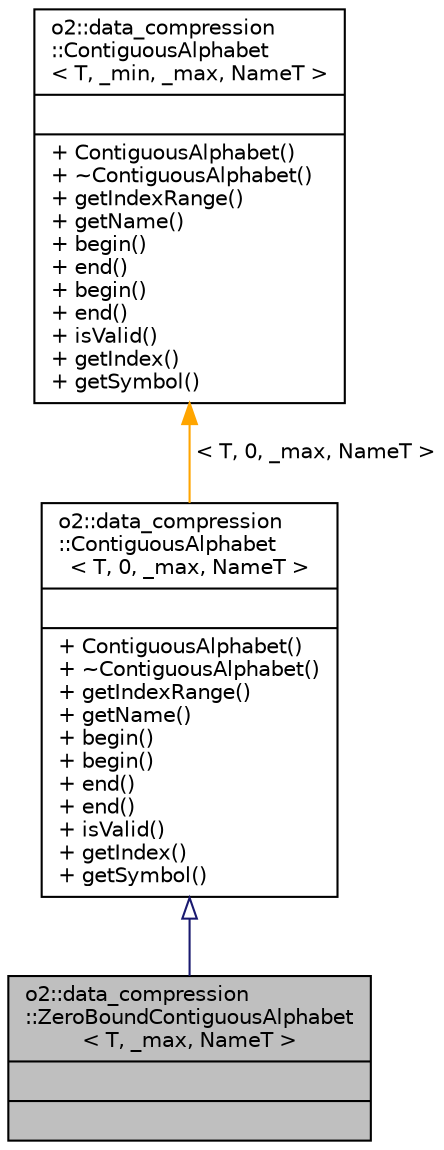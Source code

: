 digraph "o2::data_compression::ZeroBoundContiguousAlphabet&lt; T, _max, NameT &gt;"
{
 // INTERACTIVE_SVG=YES
  bgcolor="transparent";
  edge [fontname="Helvetica",fontsize="10",labelfontname="Helvetica",labelfontsize="10"];
  node [fontname="Helvetica",fontsize="10",shape=record];
  Node1 [label="{o2::data_compression\l::ZeroBoundContiguousAlphabet\l\< T, _max, NameT \>\n||}",height=0.2,width=0.4,color="black", fillcolor="grey75", style="filled" fontcolor="black"];
  Node2 -> Node1 [dir="back",color="midnightblue",fontsize="10",style="solid",arrowtail="onormal",fontname="Helvetica"];
  Node2 [label="{o2::data_compression\l::ContiguousAlphabet\l\< T, 0, _max, NameT \>\n||+ ContiguousAlphabet()\l+ ~ContiguousAlphabet()\l+ getIndexRange()\l+ getName()\l+ begin()\l+ begin()\l+ end()\l+ end()\l+ isValid()\l+ getIndex()\l+ getSymbol()\l}",height=0.2,width=0.4,color="black",URL="$d2/d25/classo2_1_1data__compression_1_1ContiguousAlphabet.html"];
  Node3 -> Node2 [dir="back",color="orange",fontsize="10",style="solid",label=" \< T, 0, _max, NameT \>" ,fontname="Helvetica"];
  Node3 [label="{o2::data_compression\l::ContiguousAlphabet\l\< T, _min, _max, NameT \>\n||+ ContiguousAlphabet()\l+ ~ContiguousAlphabet()\l+ getIndexRange()\l+ getName()\l+ begin()\l+ end()\l+ begin()\l+ end()\l+ isValid()\l+ getIndex()\l+ getSymbol()\l}",height=0.2,width=0.4,color="black",URL="$d2/d25/classo2_1_1data__compression_1_1ContiguousAlphabet.html"];
}
